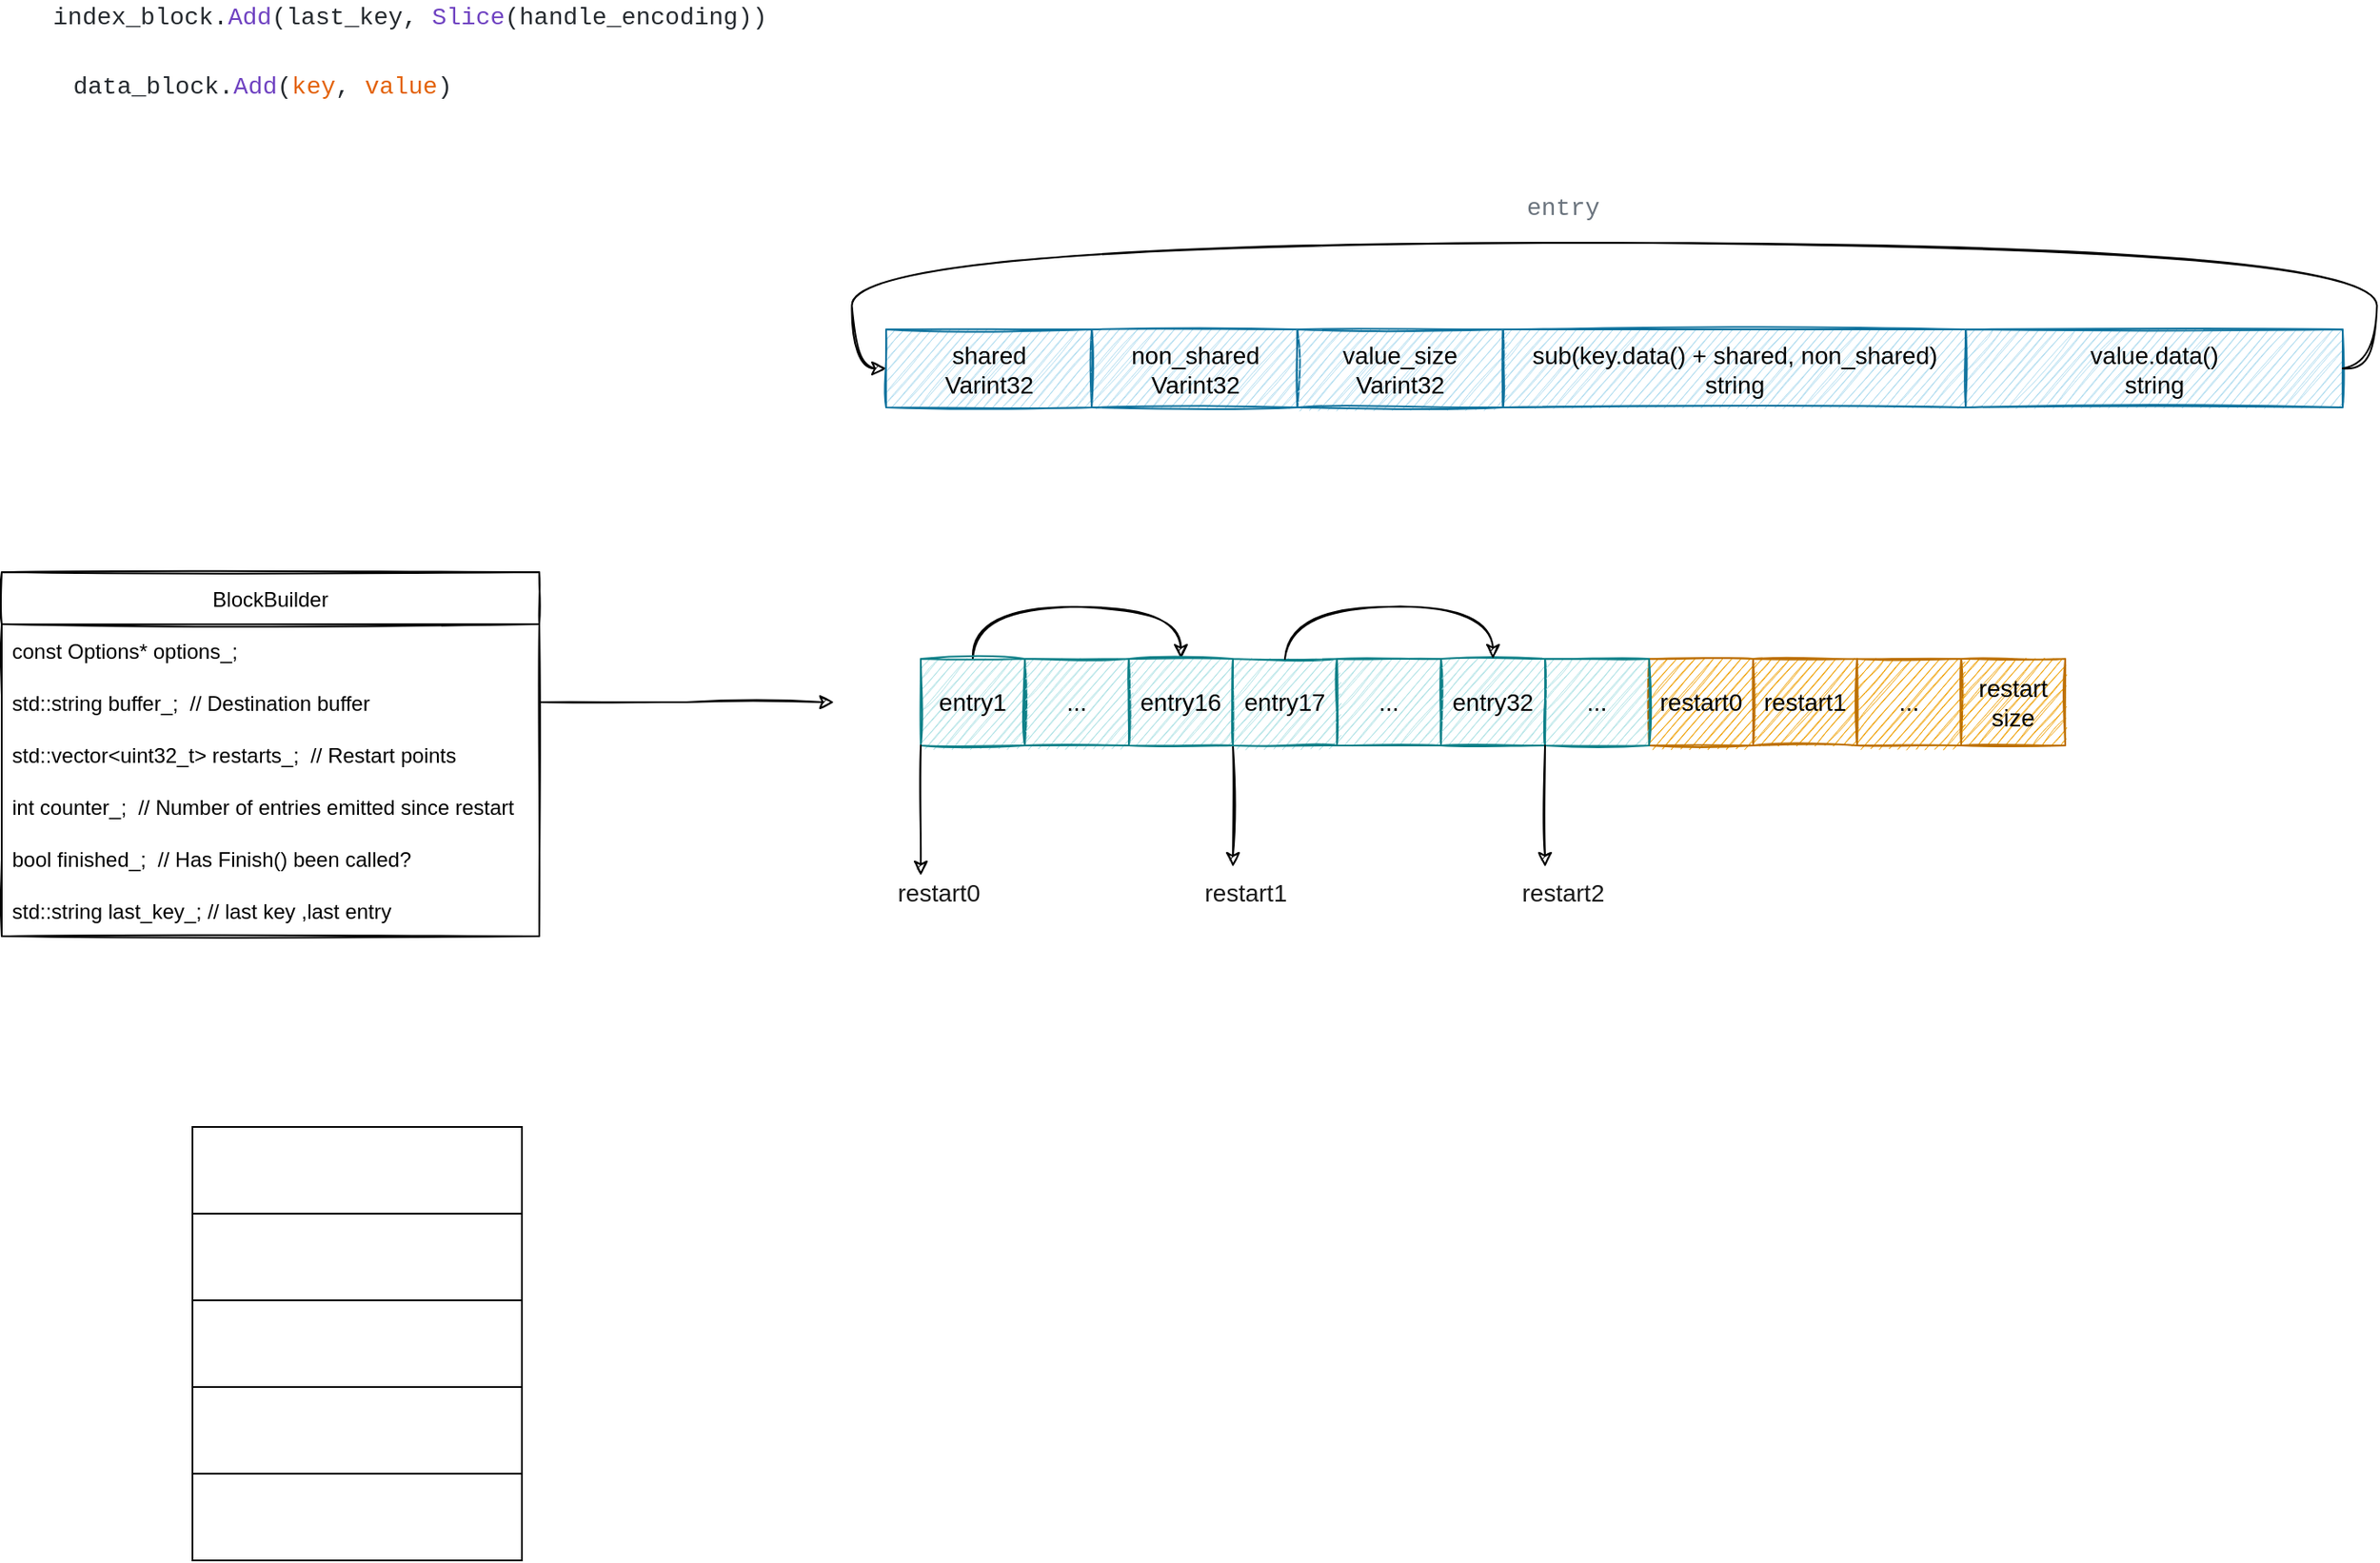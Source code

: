 <mxfile version="15.6.3" type="github">
  <diagram id="FwQS3Dow_wqKr08i0dHV" name="Page-1">
    <mxGraphModel dx="1653" dy="930" grid="1" gridSize="10" guides="1" tooltips="1" connect="1" arrows="1" fold="1" page="1" pageScale="1" pageWidth="827" pageHeight="1169" math="0" shadow="0">
      <root>
        <mxCell id="0" />
        <mxCell id="1" parent="0" />
        <mxCell id="lMTMJIfiO9YydzDY1bCF-2" value="&lt;div style=&quot;color: rgb(36 , 41 , 46) ; background-color: rgb(255 , 255 , 255) ; font-family: &amp;#34;consolas&amp;#34; , &amp;#34;courier new&amp;#34; , monospace ; font-size: 14px ; line-height: 19px&quot;&gt;&lt;div style=&quot;font-family: &amp;#34;consolas&amp;#34; , &amp;#34;courier new&amp;#34; , monospace ; line-height: 19px&quot;&gt;data_block.&lt;span style=&quot;color: #6f42c1&quot;&gt;Add&lt;/span&gt;(&lt;span style=&quot;color: #e36209&quot;&gt;key&lt;/span&gt;, &lt;span style=&quot;color: #e36209&quot;&gt;value&lt;/span&gt;)&lt;/div&gt;&lt;/div&gt;" style="text;html=1;align=center;verticalAlign=middle;resizable=0;points=[];autosize=1;strokeColor=none;fillColor=none;sketch=1;" parent="1" vertex="1">
          <mxGeometry x="60" y="100" width="220" height="20" as="geometry" />
        </mxCell>
        <mxCell id="lMTMJIfiO9YydzDY1bCF-4" value="BlockBuilder" style="swimlane;fontStyle=0;childLayout=stackLayout;horizontal=1;startSize=30;horizontalStack=0;resizeParent=1;resizeParentMax=0;resizeLast=0;collapsible=1;marginBottom=0;sketch=1;" parent="1" vertex="1">
          <mxGeometry x="20" y="390" width="310" height="210" as="geometry" />
        </mxCell>
        <mxCell id="lMTMJIfiO9YydzDY1bCF-5" value="const Options* options_;" style="text;strokeColor=none;fillColor=none;align=left;verticalAlign=middle;spacingLeft=4;spacingRight=4;overflow=hidden;points=[[0,0.5],[1,0.5]];portConstraint=eastwest;rotatable=0;fontColor=#000000;sketch=1;" parent="lMTMJIfiO9YydzDY1bCF-4" vertex="1">
          <mxGeometry y="30" width="310" height="30" as="geometry" />
        </mxCell>
        <mxCell id="lMTMJIfiO9YydzDY1bCF-6" value="std::string buffer_;  // Destination buffer" style="text;strokeColor=none;fillColor=none;align=left;verticalAlign=middle;spacingLeft=4;spacingRight=4;overflow=hidden;points=[[0,0.5],[1,0.5]];portConstraint=eastwest;rotatable=0;fontColor=#000000;sketch=1;" parent="lMTMJIfiO9YydzDY1bCF-4" vertex="1">
          <mxGeometry y="60" width="310" height="30" as="geometry" />
        </mxCell>
        <mxCell id="lMTMJIfiO9YydzDY1bCF-10" value="std::vector&lt;uint32_t&gt; restarts_;  // Restart points" style="text;strokeColor=none;fillColor=none;align=left;verticalAlign=middle;spacingLeft=4;spacingRight=4;overflow=hidden;points=[[0,0.5],[1,0.5]];portConstraint=eastwest;rotatable=0;sketch=1;" parent="lMTMJIfiO9YydzDY1bCF-4" vertex="1">
          <mxGeometry y="90" width="310" height="30" as="geometry" />
        </mxCell>
        <mxCell id="lMTMJIfiO9YydzDY1bCF-9" value="int counter_;  // Number of entries emitted since restart" style="text;strokeColor=none;fillColor=none;align=left;verticalAlign=middle;spacingLeft=4;spacingRight=4;overflow=hidden;points=[[0,0.5],[1,0.5]];portConstraint=eastwest;rotatable=0;sketch=1;" parent="lMTMJIfiO9YydzDY1bCF-4" vertex="1">
          <mxGeometry y="120" width="310" height="30" as="geometry" />
        </mxCell>
        <mxCell id="lMTMJIfiO9YydzDY1bCF-8" value="bool finished_;  // Has Finish() been called?" style="text;strokeColor=none;fillColor=none;align=left;verticalAlign=middle;spacingLeft=4;spacingRight=4;overflow=hidden;points=[[0,0.5],[1,0.5]];portConstraint=eastwest;rotatable=0;sketch=1;" parent="lMTMJIfiO9YydzDY1bCF-4" vertex="1">
          <mxGeometry y="150" width="310" height="30" as="geometry" />
        </mxCell>
        <mxCell id="lMTMJIfiO9YydzDY1bCF-7" value="std::string last_key_; // last key ,last entry" style="text;strokeColor=none;fillColor=none;align=left;verticalAlign=middle;spacingLeft=4;spacingRight=4;overflow=hidden;points=[[0,0.5],[1,0.5]];portConstraint=eastwest;rotatable=0;sketch=1;" parent="lMTMJIfiO9YydzDY1bCF-4" vertex="1">
          <mxGeometry y="180" width="310" height="30" as="geometry" />
        </mxCell>
        <mxCell id="lMTMJIfiO9YydzDY1bCF-20" value="&lt;div style=&quot;color: rgb(36 , 41 , 46) ; background-color: rgb(255 , 255 , 255) ; font-family: &amp;#34;consolas&amp;#34; , &amp;#34;courier new&amp;#34; , monospace ; font-size: 14px ; line-height: 19px&quot;&gt;&lt;div style=&quot;font-family: &amp;#34;consolas&amp;#34; , &amp;#34;courier new&amp;#34; , monospace ; line-height: 19px&quot;&gt;&lt;span style=&quot;color: #6a737d&quot;&gt;entry&lt;/span&gt;&lt;/div&gt;&lt;/div&gt;" style="text;html=1;align=center;verticalAlign=middle;resizable=0;points=[];autosize=1;strokeColor=none;fillColor=none;fontColor=#000000;sketch=1;" parent="1" vertex="1">
          <mxGeometry x="895" y="170" width="50" height="20" as="geometry" />
        </mxCell>
        <mxCell id="lMTMJIfiO9YydzDY1bCF-26" value="&lt;div style=&quot;color: rgb(36 , 41 , 46) ; background-color: rgb(255 , 255 , 255) ; font-family: &amp;#34;consolas&amp;#34; , &amp;#34;courier new&amp;#34; , monospace ; font-size: 14px ; line-height: 19px&quot;&gt;index_block.&lt;span style=&quot;color: #6f42c1&quot;&gt;Add&lt;/span&gt;(last_key, &lt;span style=&quot;color: #6f42c1&quot;&gt;Slice&lt;/span&gt;(handle_encoding))&lt;/div&gt;" style="text;html=1;align=center;verticalAlign=middle;resizable=0;points=[];autosize=1;strokeColor=none;fillColor=none;fontColor=#000000;sketch=1;" parent="1" vertex="1">
          <mxGeometry x="60" y="60" width="390" height="20" as="geometry" />
        </mxCell>
        <mxCell id="qPYvJAcTCLMzXNwxLk-w-16" value="restart0" style="rounded=0;whiteSpace=wrap;html=1;shadow=0;sketch=1;fontSize=14;strokeColor=#BD7000;fillColor=#f0a30a;fontColor=#000000;" vertex="1" parent="1">
          <mxGeometry x="970" y="440" width="60" height="50" as="geometry" />
        </mxCell>
        <mxCell id="qPYvJAcTCLMzXNwxLk-w-18" value="restart1" style="rounded=0;whiteSpace=wrap;html=1;shadow=0;sketch=1;fontSize=14;strokeColor=#BD7000;fillColor=#f0a30a;fontColor=#000000;" vertex="1" parent="1">
          <mxGeometry x="1030" y="440" width="60" height="50" as="geometry" />
        </mxCell>
        <mxCell id="qPYvJAcTCLMzXNwxLk-w-19" value="..." style="rounded=0;whiteSpace=wrap;html=1;shadow=0;sketch=1;fontSize=14;strokeColor=#BD7000;fillColor=#f0a30a;fontColor=#000000;" vertex="1" parent="1">
          <mxGeometry x="1090" y="440" width="60" height="50" as="geometry" />
        </mxCell>
        <mxCell id="qPYvJAcTCLMzXNwxLk-w-20" value="restart size" style="rounded=0;whiteSpace=wrap;html=1;shadow=0;sketch=1;fontSize=14;strokeColor=#BD7000;fillColor=#f0a30a;fontColor=#000000;" vertex="1" parent="1">
          <mxGeometry x="1150" y="440" width="60" height="50" as="geometry" />
        </mxCell>
        <mxCell id="qPYvJAcTCLMzXNwxLk-w-21" style="edgeStyle=orthogonalEdgeStyle;rounded=0;orthogonalLoop=1;jettySize=auto;html=1;fontSize=14;sketch=1;" edge="1" parent="1" source="lMTMJIfiO9YydzDY1bCF-6">
          <mxGeometry relative="1" as="geometry">
            <mxPoint x="500" y="465" as="targetPoint" />
          </mxGeometry>
        </mxCell>
        <mxCell id="lMTMJIfiO9YydzDY1bCF-12" value="&lt;span style=&quot;color: rgb(0 , 0 , 0) ; font-size: 14px&quot;&gt;shared&lt;br&gt;Varint32&lt;br&gt;&lt;/span&gt;" style="rounded=0;whiteSpace=wrap;html=1;sketch=1;fillColor=#b1ddf0;strokeColor=#10739e;" parent="1" vertex="1">
          <mxGeometry x="530" y="250" width="118.588" height="45" as="geometry" />
        </mxCell>
        <mxCell id="lMTMJIfiO9YydzDY1bCF-13" value="&lt;div&gt;&lt;font color=&quot;#000000&quot; face=&quot;helvetica&quot;&gt;&lt;span style=&quot;font-size: 14px&quot;&gt;non_shared&lt;/span&gt;&lt;/font&gt;&lt;/div&gt;&lt;div&gt;&lt;font color=&quot;#000000&quot; face=&quot;helvetica&quot;&gt;&lt;span style=&quot;font-size: 14px&quot;&gt;Varint32&lt;/span&gt;&lt;/font&gt;&lt;/div&gt;" style="rounded=0;whiteSpace=wrap;html=1;sketch=1;fillColor=#b1ddf0;strokeColor=#10739e;" parent="1" vertex="1">
          <mxGeometry x="648.588" y="250" width="118.588" height="45" as="geometry" />
        </mxCell>
        <mxCell id="lMTMJIfiO9YydzDY1bCF-14" value="&lt;div&gt;&lt;font color=&quot;#000000&quot;&gt;&lt;span style=&quot;font-size: 14px&quot;&gt;value_size&lt;/span&gt;&lt;/font&gt;&lt;/div&gt;&lt;div&gt;&lt;font color=&quot;#000000&quot;&gt;&lt;span style=&quot;font-size: 14px&quot;&gt;Varint32&lt;/span&gt;&lt;/font&gt;&lt;/div&gt;" style="rounded=0;whiteSpace=wrap;html=1;sketch=1;fillColor=#b1ddf0;strokeColor=#10739e;" parent="1" vertex="1">
          <mxGeometry x="767.176" y="250" width="118.588" height="45" as="geometry" />
        </mxCell>
        <mxCell id="lMTMJIfiO9YydzDY1bCF-15" value="&lt;div&gt;&lt;font color=&quot;#000000&quot;&gt;&lt;span style=&quot;font-size: 14px&quot;&gt;sub(key.data() + shared, non_shared)&lt;/span&gt;&lt;/font&gt;&lt;/div&gt;&lt;div&gt;&lt;font color=&quot;#000000&quot;&gt;&lt;span style=&quot;font-size: 14px&quot;&gt;string&lt;/span&gt;&lt;/font&gt;&lt;/div&gt;" style="rounded=0;whiteSpace=wrap;html=1;fillColor=#b1ddf0;sketch=1;strokeColor=#10739e;" parent="1" vertex="1">
          <mxGeometry x="885.765" y="250" width="266.824" height="45" as="geometry" />
        </mxCell>
        <mxCell id="lMTMJIfiO9YydzDY1bCF-16" value="&lt;div&gt;&lt;font color=&quot;#000000&quot;&gt;&lt;span style=&quot;font-size: 14px&quot;&gt;value.data()&lt;/span&gt;&lt;/font&gt;&lt;/div&gt;&lt;div&gt;&lt;font color=&quot;#000000&quot;&gt;&lt;span style=&quot;font-size: 14px&quot;&gt;string&lt;/span&gt;&lt;/font&gt;&lt;/div&gt;" style="rounded=0;whiteSpace=wrap;html=1;sketch=1;fillColor=#b1ddf0;strokeColor=#10739e;" parent="1" vertex="1">
          <mxGeometry x="1152.588" y="250" width="217.412" height="45" as="geometry" />
        </mxCell>
        <mxCell id="lMTMJIfiO9YydzDY1bCF-19" style="edgeStyle=orthogonalEdgeStyle;curved=1;rounded=0;orthogonalLoop=1;jettySize=auto;html=1;entryX=0;entryY=0.5;entryDx=0;entryDy=0;fontColor=#000000;exitX=1;exitY=0.5;exitDx=0;exitDy=0;sketch=1;" parent="1" source="lMTMJIfiO9YydzDY1bCF-16" target="lMTMJIfiO9YydzDY1bCF-12" edge="1">
          <mxGeometry x="530" y="250" as="geometry">
            <Array as="points">
              <mxPoint x="1389.765" y="273" />
              <mxPoint x="1389.765" y="200" />
              <mxPoint x="510.235" y="200" />
              <mxPoint x="510.235" y="273" />
            </Array>
          </mxGeometry>
        </mxCell>
        <mxCell id="qPYvJAcTCLMzXNwxLk-w-43" style="edgeStyle=orthogonalEdgeStyle;rounded=0;sketch=1;orthogonalLoop=1;jettySize=auto;html=1;fontSize=14;fontColor=#1A1A1A;curved=1;exitX=0.5;exitY=0;exitDx=0;exitDy=0;entryX=0.5;entryY=0;entryDx=0;entryDy=0;" edge="1" parent="1" source="qPYvJAcTCLMzXNwxLk-w-24" target="qPYvJAcTCLMzXNwxLk-w-30">
          <mxGeometry relative="1" as="geometry">
            <mxPoint x="700" y="430" as="targetPoint" />
            <Array as="points">
              <mxPoint x="580" y="410" />
              <mxPoint x="700" y="410" />
            </Array>
          </mxGeometry>
        </mxCell>
        <mxCell id="qPYvJAcTCLMzXNwxLk-w-24" value="entry1" style="rounded=0;whiteSpace=wrap;html=1;shadow=0;sketch=1;fontSize=14;strokeColor=#0e8088;fillColor=#b0e3e6;" vertex="1" parent="1">
          <mxGeometry x="550" y="440" width="60" height="50" as="geometry" />
        </mxCell>
        <mxCell id="qPYvJAcTCLMzXNwxLk-w-29" value="..." style="rounded=0;whiteSpace=wrap;html=1;shadow=0;sketch=1;fontSize=14;strokeColor=#0e8088;fillColor=#b0e3e6;" vertex="1" parent="1">
          <mxGeometry x="610" y="440" width="60" height="50" as="geometry" />
        </mxCell>
        <mxCell id="qPYvJAcTCLMzXNwxLk-w-36" style="rounded=0;sketch=1;orthogonalLoop=1;jettySize=auto;html=1;fontSize=14;fontColor=#1A1A1A;exitX=1;exitY=1;exitDx=0;exitDy=0;" edge="1" parent="1" source="qPYvJAcTCLMzXNwxLk-w-30">
          <mxGeometry relative="1" as="geometry">
            <mxPoint x="730" y="560" as="targetPoint" />
          </mxGeometry>
        </mxCell>
        <mxCell id="qPYvJAcTCLMzXNwxLk-w-30" value="entry16" style="rounded=0;whiteSpace=wrap;html=1;shadow=0;sketch=1;fontSize=14;strokeColor=#0e8088;fillColor=#b0e3e6;" vertex="1" parent="1">
          <mxGeometry x="670" y="440" width="60" height="50" as="geometry" />
        </mxCell>
        <mxCell id="qPYvJAcTCLMzXNwxLk-w-32" value="entry17" style="rounded=0;whiteSpace=wrap;html=1;shadow=0;sketch=1;fontSize=14;strokeColor=#0e8088;fillColor=#b0e3e6;" vertex="1" parent="1">
          <mxGeometry x="730" y="440" width="60" height="50" as="geometry" />
        </mxCell>
        <mxCell id="qPYvJAcTCLMzXNwxLk-w-33" value="..." style="rounded=0;whiteSpace=wrap;html=1;shadow=0;sketch=1;fontSize=14;strokeColor=#0e8088;fillColor=#b0e3e6;" vertex="1" parent="1">
          <mxGeometry x="790" y="440" width="60" height="50" as="geometry" />
        </mxCell>
        <mxCell id="qPYvJAcTCLMzXNwxLk-w-34" value="entry32" style="rounded=0;whiteSpace=wrap;html=1;shadow=0;sketch=1;fontSize=14;strokeColor=#0e8088;fillColor=#b0e3e6;" vertex="1" parent="1">
          <mxGeometry x="850" y="440" width="60" height="50" as="geometry" />
        </mxCell>
        <mxCell id="qPYvJAcTCLMzXNwxLk-w-35" value="..." style="rounded=0;whiteSpace=wrap;html=1;shadow=0;sketch=1;fontSize=14;strokeColor=#0e8088;fillColor=#b0e3e6;" vertex="1" parent="1">
          <mxGeometry x="910" y="440" width="60" height="50" as="geometry" />
        </mxCell>
        <mxCell id="qPYvJAcTCLMzXNwxLk-w-37" style="rounded=0;sketch=1;orthogonalLoop=1;jettySize=auto;html=1;fontSize=14;fontColor=#1A1A1A;exitX=1;exitY=1;exitDx=0;exitDy=0;" edge="1" parent="1" source="qPYvJAcTCLMzXNwxLk-w-34">
          <mxGeometry relative="1" as="geometry">
            <mxPoint x="910" y="560" as="targetPoint" />
            <mxPoint x="740" y="500" as="sourcePoint" />
          </mxGeometry>
        </mxCell>
        <mxCell id="qPYvJAcTCLMzXNwxLk-w-38" value="restart1" style="text;html=1;align=center;verticalAlign=middle;resizable=0;points=[];autosize=1;strokeColor=none;fillColor=none;fontSize=14;fontColor=#1A1A1A;" vertex="1" parent="1">
          <mxGeometry x="707.18" y="565" width="60" height="20" as="geometry" />
        </mxCell>
        <mxCell id="qPYvJAcTCLMzXNwxLk-w-40" value="restart2" style="text;html=1;align=center;verticalAlign=middle;resizable=0;points=[];autosize=1;strokeColor=none;fillColor=none;fontSize=14;fontColor=#1A1A1A;" vertex="1" parent="1">
          <mxGeometry x="890" y="565" width="60" height="20" as="geometry" />
        </mxCell>
        <mxCell id="qPYvJAcTCLMzXNwxLk-w-41" style="rounded=0;sketch=1;orthogonalLoop=1;jettySize=auto;html=1;fontSize=14;fontColor=#1A1A1A;exitX=0;exitY=1;exitDx=0;exitDy=0;" edge="1" parent="1" source="qPYvJAcTCLMzXNwxLk-w-24">
          <mxGeometry relative="1" as="geometry">
            <mxPoint x="550" y="565" as="targetPoint" />
            <mxPoint x="550" y="495" as="sourcePoint" />
          </mxGeometry>
        </mxCell>
        <mxCell id="qPYvJAcTCLMzXNwxLk-w-42" value="restart0" style="text;html=1;align=center;verticalAlign=middle;resizable=0;points=[];autosize=1;strokeColor=none;fillColor=none;fontSize=14;fontColor=#1A1A1A;" vertex="1" parent="1">
          <mxGeometry x="530" y="565" width="60" height="20" as="geometry" />
        </mxCell>
        <mxCell id="qPYvJAcTCLMzXNwxLk-w-44" style="edgeStyle=orthogonalEdgeStyle;rounded=0;sketch=1;orthogonalLoop=1;jettySize=auto;html=1;fontSize=14;fontColor=#1A1A1A;curved=1;exitX=0.5;exitY=0;exitDx=0;exitDy=0;entryX=0.5;entryY=0;entryDx=0;entryDy=0;" edge="1" parent="1">
          <mxGeometry relative="1" as="geometry">
            <mxPoint x="879.98" y="440" as="targetPoint" />
            <mxPoint x="759.98" y="440" as="sourcePoint" />
            <Array as="points">
              <mxPoint x="759.98" y="410" />
              <mxPoint x="879.98" y="410" />
            </Array>
          </mxGeometry>
        </mxCell>
        <mxCell id="qPYvJAcTCLMzXNwxLk-w-45" value="" style="rounded=0;whiteSpace=wrap;html=1;shadow=0;sketch=0;fontSize=14;fontColor=#1A1A1A;strokeColor=default;fillColor=none;gradientColor=#ffffff;" vertex="1" parent="1">
          <mxGeometry x="130" y="710" width="190" height="50" as="geometry" />
        </mxCell>
        <mxCell id="qPYvJAcTCLMzXNwxLk-w-46" value="" style="rounded=0;whiteSpace=wrap;html=1;shadow=0;sketch=0;fontSize=14;fontColor=#1A1A1A;strokeColor=default;fillColor=none;gradientColor=#ffffff;" vertex="1" parent="1">
          <mxGeometry x="130" y="760" width="190" height="50" as="geometry" />
        </mxCell>
        <mxCell id="qPYvJAcTCLMzXNwxLk-w-47" value="" style="rounded=0;whiteSpace=wrap;html=1;shadow=0;sketch=0;fontSize=14;fontColor=#1A1A1A;strokeColor=default;fillColor=none;gradientColor=#ffffff;" vertex="1" parent="1">
          <mxGeometry x="130" y="810" width="190" height="50" as="geometry" />
        </mxCell>
        <mxCell id="qPYvJAcTCLMzXNwxLk-w-48" value="" style="rounded=0;whiteSpace=wrap;html=1;shadow=0;sketch=0;fontSize=14;fontColor=#1A1A1A;strokeColor=default;fillColor=none;gradientColor=#ffffff;" vertex="1" parent="1">
          <mxGeometry x="130" y="860" width="190" height="50" as="geometry" />
        </mxCell>
        <mxCell id="qPYvJAcTCLMzXNwxLk-w-49" value="" style="rounded=0;whiteSpace=wrap;html=1;shadow=0;sketch=0;fontSize=14;fontColor=#1A1A1A;strokeColor=default;fillColor=none;gradientColor=#ffffff;" vertex="1" parent="1">
          <mxGeometry x="130" y="910" width="190" height="50" as="geometry" />
        </mxCell>
      </root>
    </mxGraphModel>
  </diagram>
</mxfile>
